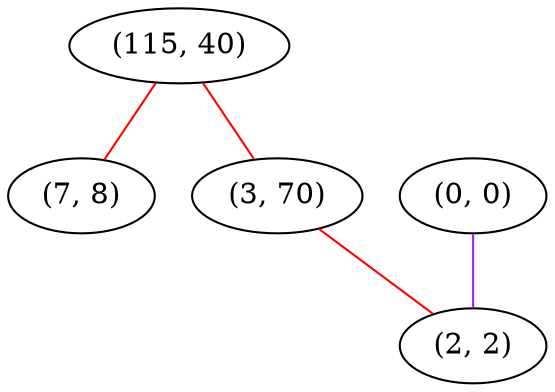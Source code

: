 graph "" {
"(115, 40)";
"(0, 0)";
"(7, 8)";
"(3, 70)";
"(2, 2)";
"(115, 40)" -- "(7, 8)"  [color=red, key=0, weight=1];
"(115, 40)" -- "(3, 70)"  [color=red, key=0, weight=1];
"(0, 0)" -- "(2, 2)"  [color=purple, key=0, weight=4];
"(3, 70)" -- "(2, 2)"  [color=red, key=0, weight=1];
}
